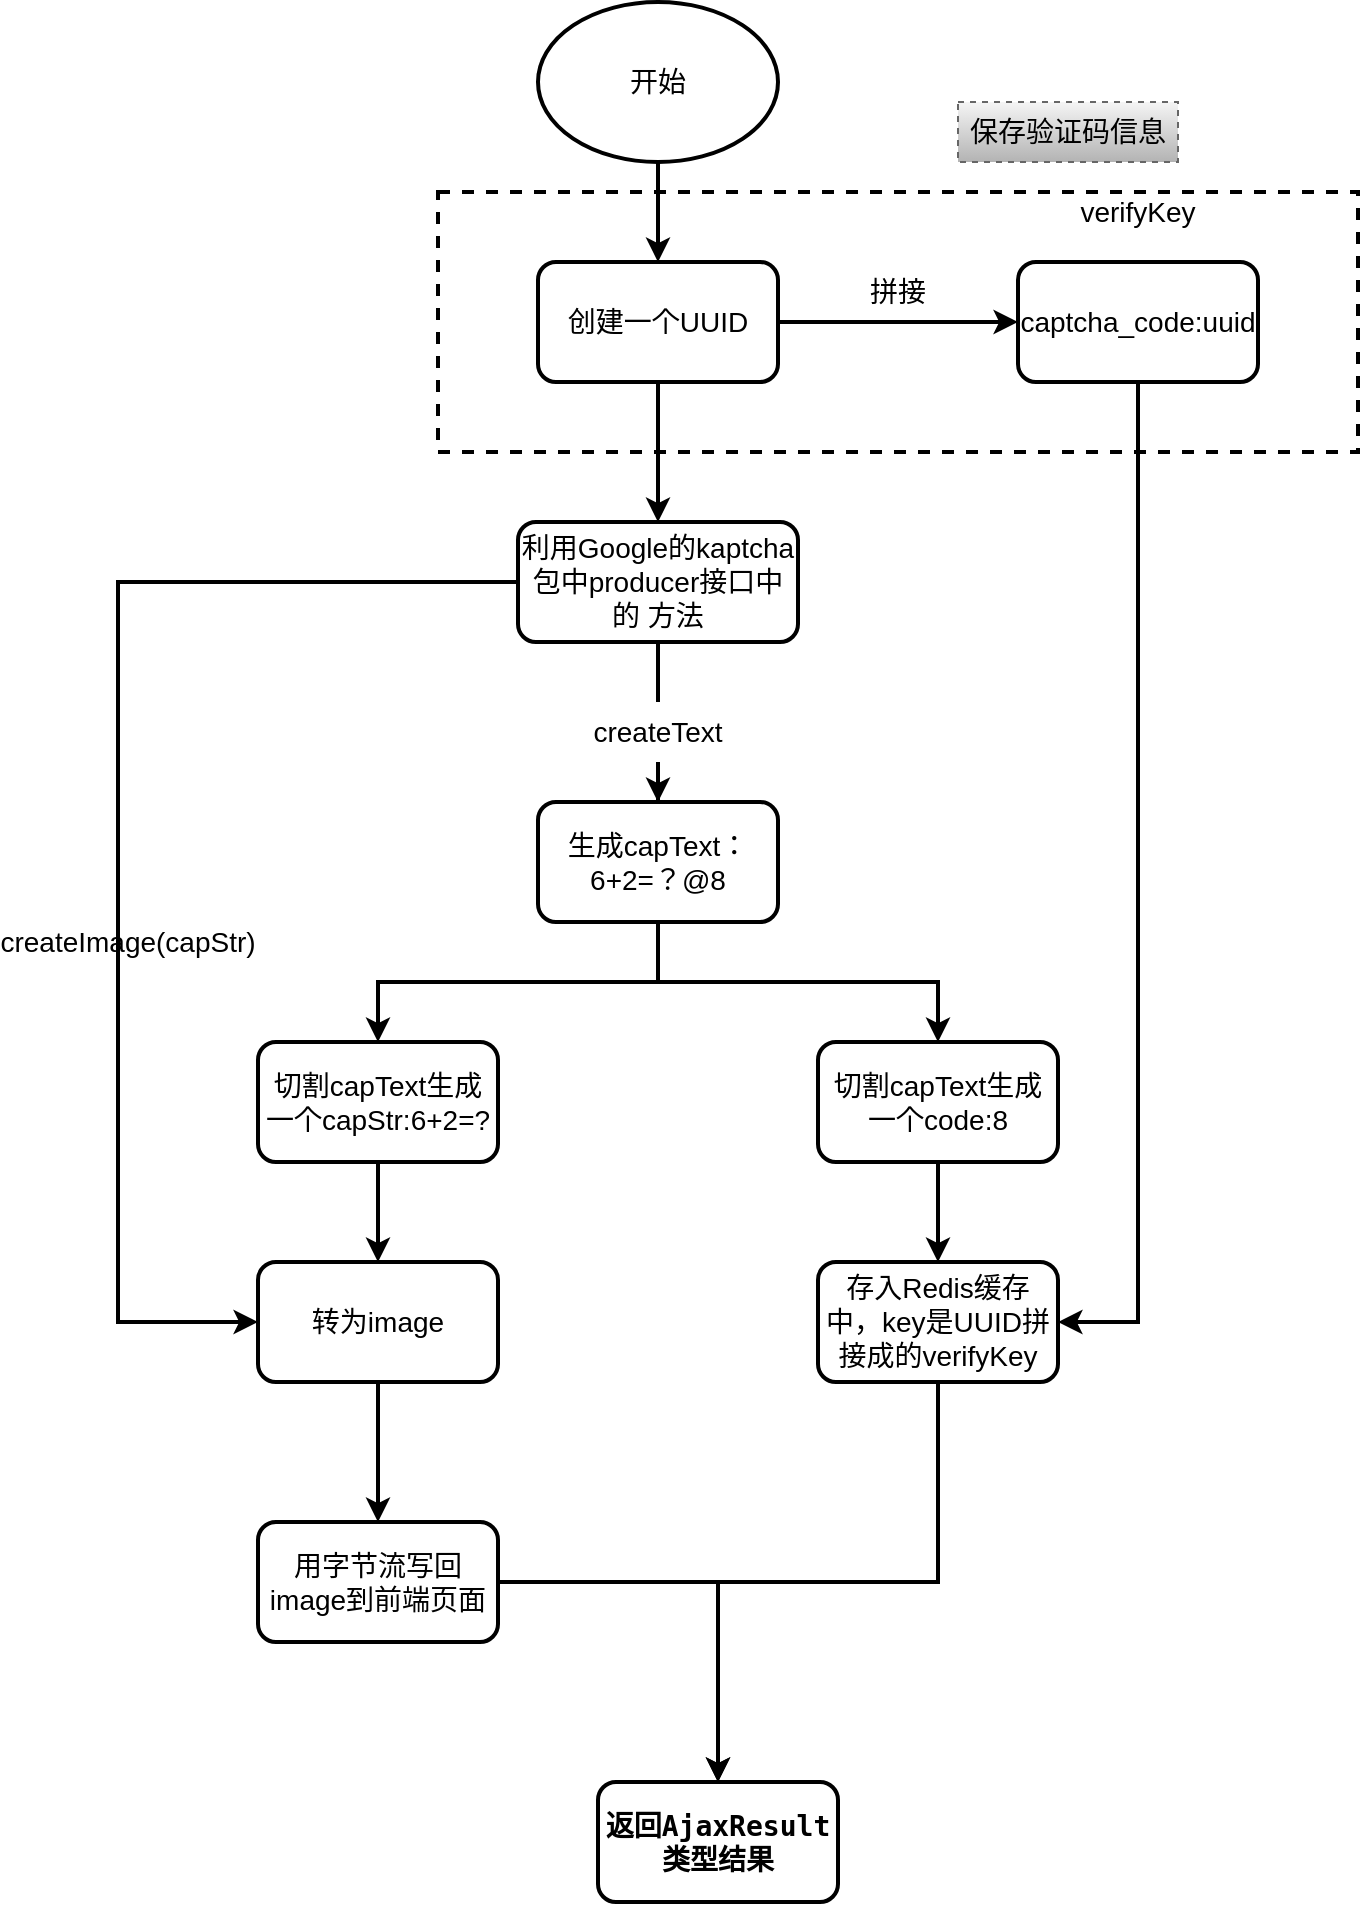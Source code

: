 <mxfile version="18.1.3" type="github">
  <diagram id="_PjnXzG9L_i86fLd0PWW" name="第 1 页">
    <mxGraphModel dx="1038" dy="615" grid="1" gridSize="10" guides="1" tooltips="1" connect="1" arrows="1" fold="1" page="1" pageScale="1" pageWidth="827" pageHeight="1169" math="0" shadow="0">
      <root>
        <mxCell id="0" />
        <mxCell id="1" parent="0" />
        <mxCell id="be9YDZeHyH88B6imjAje-22" value="" style="rounded=0;whiteSpace=wrap;html=1;dashed=1;fontSize=14;fontColor=#000000;strokeWidth=2;fillColor=none;gradientColor=none;" vertex="1" parent="1">
          <mxGeometry x="260" y="115" width="460" height="130" as="geometry" />
        </mxCell>
        <mxCell id="z98jd1UXB-r755YIcB5x-12" style="edgeStyle=orthogonalEdgeStyle;rounded=0;orthogonalLoop=1;jettySize=auto;html=1;entryX=0.5;entryY=0;entryDx=0;entryDy=0;fontSize=14;strokeWidth=2;exitX=0.5;exitY=1;exitDx=0;exitDy=0;" parent="1" source="z98jd1UXB-r755YIcB5x-1" target="z98jd1UXB-r755YIcB5x-2" edge="1">
          <mxGeometry relative="1" as="geometry" />
        </mxCell>
        <mxCell id="z98jd1UXB-r755YIcB5x-1" value="&lt;font style=&quot;font-size: 14px;&quot;&gt;开始&lt;/font&gt;" style="ellipse;whiteSpace=wrap;html=1;strokeWidth=2;" parent="1" vertex="1">
          <mxGeometry x="310" y="20" width="120" height="80" as="geometry" />
        </mxCell>
        <mxCell id="z98jd1UXB-r755YIcB5x-13" style="edgeStyle=orthogonalEdgeStyle;rounded=0;orthogonalLoop=1;jettySize=auto;html=1;fontSize=14;strokeWidth=2;entryX=0.5;entryY=0;entryDx=0;entryDy=0;" parent="1" source="z98jd1UXB-r755YIcB5x-2" target="be9YDZeHyH88B6imjAje-3" edge="1">
          <mxGeometry relative="1" as="geometry">
            <mxPoint x="370" y="300" as="targetPoint" />
          </mxGeometry>
        </mxCell>
        <mxCell id="be9YDZeHyH88B6imjAje-16" style="edgeStyle=orthogonalEdgeStyle;rounded=0;orthogonalLoop=1;jettySize=auto;html=1;entryX=0;entryY=0.5;entryDx=0;entryDy=0;fontSize=14;fontColor=#000000;strokeWidth=2;" edge="1" parent="1" source="z98jd1UXB-r755YIcB5x-2" target="be9YDZeHyH88B6imjAje-14">
          <mxGeometry relative="1" as="geometry" />
        </mxCell>
        <mxCell id="z98jd1UXB-r755YIcB5x-2" value="创建一个UUID" style="rounded=1;whiteSpace=wrap;html=1;fontSize=14;strokeWidth=2;" parent="1" vertex="1">
          <mxGeometry x="310" y="150" width="120" height="60" as="geometry" />
        </mxCell>
        <mxCell id="z98jd1UXB-r755YIcB5x-6" style="edgeStyle=orthogonalEdgeStyle;rounded=0;orthogonalLoop=1;jettySize=auto;html=1;entryX=0.5;entryY=0;entryDx=0;entryDy=0;fontSize=14;exitX=0.5;exitY=1;exitDx=0;exitDy=0;strokeWidth=2;" parent="1" source="z98jd1UXB-r755YIcB5x-3" target="z98jd1UXB-r755YIcB5x-4" edge="1">
          <mxGeometry relative="1" as="geometry" />
        </mxCell>
        <mxCell id="z98jd1UXB-r755YIcB5x-7" style="edgeStyle=orthogonalEdgeStyle;rounded=0;orthogonalLoop=1;jettySize=auto;html=1;exitX=0.5;exitY=1;exitDx=0;exitDy=0;entryX=0.5;entryY=0;entryDx=0;entryDy=0;fontSize=14;strokeWidth=2;" parent="1" source="z98jd1UXB-r755YIcB5x-3" target="z98jd1UXB-r755YIcB5x-5" edge="1">
          <mxGeometry relative="1" as="geometry" />
        </mxCell>
        <mxCell id="z98jd1UXB-r755YIcB5x-3" value="生成capText：6+2=？@8" style="rounded=1;whiteSpace=wrap;html=1;fontSize=14;strokeWidth=2;" parent="1" vertex="1">
          <mxGeometry x="310" y="420" width="120" height="60" as="geometry" />
        </mxCell>
        <mxCell id="z98jd1UXB-r755YIcB5x-9" style="edgeStyle=orthogonalEdgeStyle;rounded=0;orthogonalLoop=1;jettySize=auto;html=1;fontSize=14;strokeWidth=2;" parent="1" source="z98jd1UXB-r755YIcB5x-4" target="z98jd1UXB-r755YIcB5x-8" edge="1">
          <mxGeometry relative="1" as="geometry" />
        </mxCell>
        <mxCell id="z98jd1UXB-r755YIcB5x-4" value="切割capText生成一个capStr:6+2=?" style="rounded=1;whiteSpace=wrap;html=1;fontSize=14;strokeWidth=2;" parent="1" vertex="1">
          <mxGeometry x="170" y="540" width="120" height="60" as="geometry" />
        </mxCell>
        <mxCell id="z98jd1UXB-r755YIcB5x-15" style="edgeStyle=orthogonalEdgeStyle;rounded=0;orthogonalLoop=1;jettySize=auto;html=1;entryX=0.5;entryY=0;entryDx=0;entryDy=0;fontSize=14;strokeWidth=2;" parent="1" source="z98jd1UXB-r755YIcB5x-5" target="z98jd1UXB-r755YIcB5x-14" edge="1">
          <mxGeometry relative="1" as="geometry" />
        </mxCell>
        <mxCell id="z98jd1UXB-r755YIcB5x-5" value="&lt;span style=&quot;&quot;&gt;切割capText生成一个code:8&lt;/span&gt;" style="rounded=1;whiteSpace=wrap;html=1;fontSize=14;strokeWidth=2;" parent="1" vertex="1">
          <mxGeometry x="450" y="540" width="120" height="60" as="geometry" />
        </mxCell>
        <mxCell id="z98jd1UXB-r755YIcB5x-11" style="edgeStyle=orthogonalEdgeStyle;rounded=0;orthogonalLoop=1;jettySize=auto;html=1;entryX=0.5;entryY=0;entryDx=0;entryDy=0;fontSize=14;strokeWidth=2;" parent="1" source="z98jd1UXB-r755YIcB5x-8" target="z98jd1UXB-r755YIcB5x-10" edge="1">
          <mxGeometry relative="1" as="geometry" />
        </mxCell>
        <mxCell id="z98jd1UXB-r755YIcB5x-8" value="转为image" style="rounded=1;whiteSpace=wrap;html=1;fontSize=14;strokeWidth=2;" parent="1" vertex="1">
          <mxGeometry x="170" y="650" width="120" height="60" as="geometry" />
        </mxCell>
        <mxCell id="z98jd1UXB-r755YIcB5x-17" style="edgeStyle=orthogonalEdgeStyle;rounded=0;orthogonalLoop=1;jettySize=auto;html=1;fontSize=14;strokeWidth=2;" parent="1" source="z98jd1UXB-r755YIcB5x-10" target="z98jd1UXB-r755YIcB5x-16" edge="1">
          <mxGeometry relative="1" as="geometry" />
        </mxCell>
        <mxCell id="z98jd1UXB-r755YIcB5x-10" value="用字节流写回image到前端页面" style="rounded=1;whiteSpace=wrap;html=1;fontSize=14;strokeWidth=2;" parent="1" vertex="1">
          <mxGeometry x="170" y="780" width="120" height="60" as="geometry" />
        </mxCell>
        <mxCell id="z98jd1UXB-r755YIcB5x-18" style="edgeStyle=orthogonalEdgeStyle;rounded=0;orthogonalLoop=1;jettySize=auto;html=1;entryX=0.5;entryY=0;entryDx=0;entryDy=0;fontSize=14;strokeWidth=2;" parent="1" source="z98jd1UXB-r755YIcB5x-14" target="z98jd1UXB-r755YIcB5x-16" edge="1">
          <mxGeometry relative="1" as="geometry" />
        </mxCell>
        <mxCell id="z98jd1UXB-r755YIcB5x-14" value="存入Redis缓存中，key是UUID拼接成的verifyKey" style="rounded=1;whiteSpace=wrap;html=1;fontSize=14;strokeWidth=2;" parent="1" vertex="1">
          <mxGeometry x="450" y="650" width="120" height="60" as="geometry" />
        </mxCell>
        <mxCell id="z98jd1UXB-r755YIcB5x-16" value="&lt;b&gt;返回&lt;span style=&quot;background-color: rgb(255, 255, 255); font-family: &amp;quot;JetBrains Mono&amp;quot;, monospace;&quot;&gt;&lt;font style=&quot;font-size: 14px;&quot;&gt;AjaxResult类型&lt;/font&gt;&lt;/span&gt;&lt;span style=&quot;background-color: initial;&quot;&gt;结果&lt;/span&gt;&lt;/b&gt;" style="rounded=1;whiteSpace=wrap;html=1;fontSize=14;strokeWidth=2;" parent="1" vertex="1">
          <mxGeometry x="340" y="910" width="120" height="60" as="geometry" />
        </mxCell>
        <mxCell id="be9YDZeHyH88B6imjAje-7" style="edgeStyle=orthogonalEdgeStyle;rounded=0;orthogonalLoop=1;jettySize=auto;html=1;entryX=0.5;entryY=0;entryDx=0;entryDy=0;strokeWidth=2;startArrow=none;" edge="1" parent="1" source="be9YDZeHyH88B6imjAje-8" target="z98jd1UXB-r755YIcB5x-3">
          <mxGeometry relative="1" as="geometry" />
        </mxCell>
        <mxCell id="be9YDZeHyH88B6imjAje-10" style="edgeStyle=orthogonalEdgeStyle;rounded=0;orthogonalLoop=1;jettySize=auto;html=1;entryX=0;entryY=0.5;entryDx=0;entryDy=0;fontSize=14;strokeWidth=2;startArrow=none;exitX=0;exitY=0.5;exitDx=0;exitDy=0;" edge="1" parent="1" source="be9YDZeHyH88B6imjAje-3" target="z98jd1UXB-r755YIcB5x-8">
          <mxGeometry relative="1" as="geometry">
            <Array as="points">
              <mxPoint x="100" y="310" />
              <mxPoint x="100" y="680" />
            </Array>
          </mxGeometry>
        </mxCell>
        <mxCell id="be9YDZeHyH88B6imjAje-3" value="&lt;font style=&quot;font-size: 14px;&quot;&gt;利用Google的kaptcha包中producer接口中的 方法&lt;/font&gt;" style="rounded=1;whiteSpace=wrap;html=1;strokeWidth=2;" vertex="1" parent="1">
          <mxGeometry x="300" y="280" width="140" height="60" as="geometry" />
        </mxCell>
        <mxCell id="be9YDZeHyH88B6imjAje-8" value="createText" style="text;html=1;strokeColor=none;fillColor=none;align=center;verticalAlign=middle;whiteSpace=wrap;rounded=0;fontSize=14;" vertex="1" parent="1">
          <mxGeometry x="340" y="370" width="60" height="30" as="geometry" />
        </mxCell>
        <mxCell id="be9YDZeHyH88B6imjAje-9" value="" style="edgeStyle=orthogonalEdgeStyle;rounded=0;orthogonalLoop=1;jettySize=auto;html=1;entryX=0.5;entryY=0;entryDx=0;entryDy=0;strokeWidth=2;endArrow=none;" edge="1" parent="1" source="be9YDZeHyH88B6imjAje-3" target="be9YDZeHyH88B6imjAje-8">
          <mxGeometry relative="1" as="geometry">
            <mxPoint x="370" y="360" as="sourcePoint" />
            <mxPoint x="370" y="420" as="targetPoint" />
          </mxGeometry>
        </mxCell>
        <mxCell id="be9YDZeHyH88B6imjAje-11" value="createImage(capStr)" style="text;html=1;strokeColor=none;fillColor=none;align=center;verticalAlign=middle;whiteSpace=wrap;rounded=0;fontSize=14;" vertex="1" parent="1">
          <mxGeometry x="70" y="470" width="70" height="40" as="geometry" />
        </mxCell>
        <mxCell id="be9YDZeHyH88B6imjAje-26" style="edgeStyle=orthogonalEdgeStyle;rounded=0;orthogonalLoop=1;jettySize=auto;html=1;fontSize=14;fontColor=#000000;strokeWidth=2;" edge="1" parent="1" source="be9YDZeHyH88B6imjAje-14">
          <mxGeometry relative="1" as="geometry">
            <mxPoint x="570" y="680" as="targetPoint" />
            <Array as="points">
              <mxPoint x="610" y="680" />
              <mxPoint x="570" y="680" />
            </Array>
          </mxGeometry>
        </mxCell>
        <mxCell id="be9YDZeHyH88B6imjAje-14" value="captcha_code:uuid" style="rounded=1;whiteSpace=wrap;html=1;fontSize=14;fontColor=#000000;strokeWidth=2;" vertex="1" parent="1">
          <mxGeometry x="550" y="150" width="120" height="60" as="geometry" />
        </mxCell>
        <mxCell id="be9YDZeHyH88B6imjAje-15" value="verifyKey" style="text;html=1;strokeColor=none;fillColor=none;align=center;verticalAlign=middle;whiteSpace=wrap;rounded=0;fontSize=14;fontColor=#000000;" vertex="1" parent="1">
          <mxGeometry x="580" y="110" width="60" height="30" as="geometry" />
        </mxCell>
        <mxCell id="be9YDZeHyH88B6imjAje-19" value="拼接" style="text;html=1;strokeColor=none;fillColor=none;align=center;verticalAlign=middle;whiteSpace=wrap;rounded=0;fontSize=14;fontColor=#000000;" vertex="1" parent="1">
          <mxGeometry x="460" y="150" width="60" height="30" as="geometry" />
        </mxCell>
        <mxCell id="be9YDZeHyH88B6imjAje-23" value="保存验证码信息" style="text;html=1;strokeColor=#666666;fillColor=#f5f5f5;align=center;verticalAlign=middle;whiteSpace=wrap;rounded=0;dashed=1;fontSize=14;gradientColor=#b3b3b3;" vertex="1" parent="1">
          <mxGeometry x="520" y="70" width="110" height="30" as="geometry" />
        </mxCell>
      </root>
    </mxGraphModel>
  </diagram>
</mxfile>
